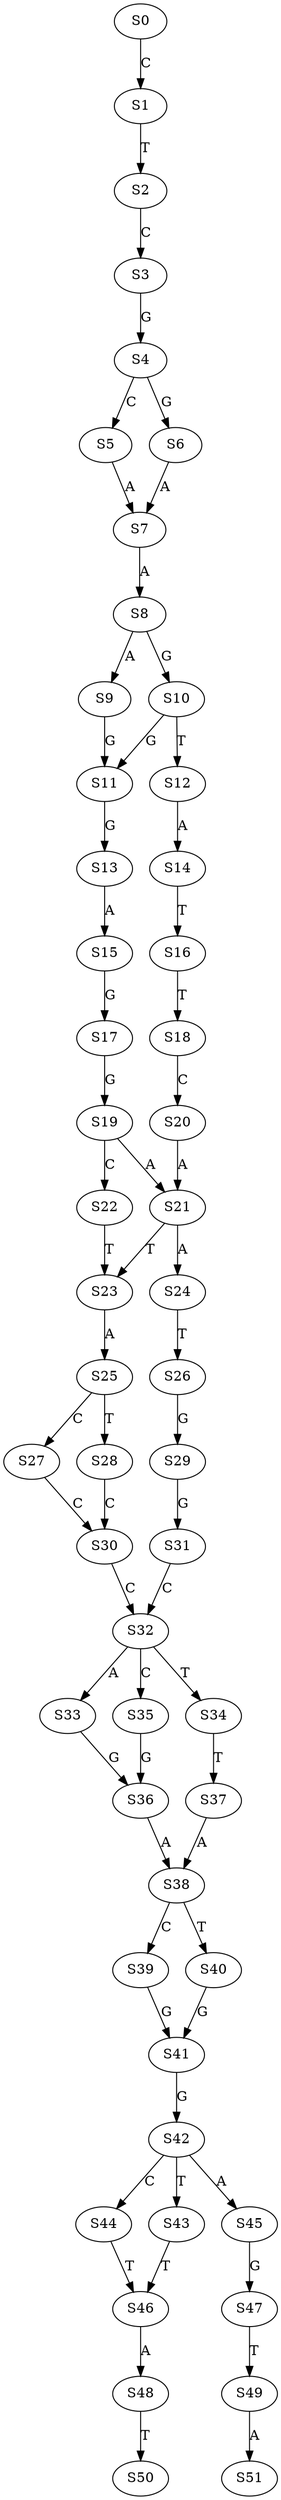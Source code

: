 strict digraph  {
	S0 -> S1 [ label = C ];
	S1 -> S2 [ label = T ];
	S2 -> S3 [ label = C ];
	S3 -> S4 [ label = G ];
	S4 -> S5 [ label = C ];
	S4 -> S6 [ label = G ];
	S5 -> S7 [ label = A ];
	S6 -> S7 [ label = A ];
	S7 -> S8 [ label = A ];
	S8 -> S9 [ label = A ];
	S8 -> S10 [ label = G ];
	S9 -> S11 [ label = G ];
	S10 -> S11 [ label = G ];
	S10 -> S12 [ label = T ];
	S11 -> S13 [ label = G ];
	S12 -> S14 [ label = A ];
	S13 -> S15 [ label = A ];
	S14 -> S16 [ label = T ];
	S15 -> S17 [ label = G ];
	S16 -> S18 [ label = T ];
	S17 -> S19 [ label = G ];
	S18 -> S20 [ label = C ];
	S19 -> S21 [ label = A ];
	S19 -> S22 [ label = C ];
	S20 -> S21 [ label = A ];
	S21 -> S23 [ label = T ];
	S21 -> S24 [ label = A ];
	S22 -> S23 [ label = T ];
	S23 -> S25 [ label = A ];
	S24 -> S26 [ label = T ];
	S25 -> S27 [ label = C ];
	S25 -> S28 [ label = T ];
	S26 -> S29 [ label = G ];
	S27 -> S30 [ label = C ];
	S28 -> S30 [ label = C ];
	S29 -> S31 [ label = G ];
	S30 -> S32 [ label = C ];
	S31 -> S32 [ label = C ];
	S32 -> S33 [ label = A ];
	S32 -> S34 [ label = T ];
	S32 -> S35 [ label = C ];
	S33 -> S36 [ label = G ];
	S34 -> S37 [ label = T ];
	S35 -> S36 [ label = G ];
	S36 -> S38 [ label = A ];
	S37 -> S38 [ label = A ];
	S38 -> S39 [ label = C ];
	S38 -> S40 [ label = T ];
	S39 -> S41 [ label = G ];
	S40 -> S41 [ label = G ];
	S41 -> S42 [ label = G ];
	S42 -> S43 [ label = T ];
	S42 -> S44 [ label = C ];
	S42 -> S45 [ label = A ];
	S43 -> S46 [ label = T ];
	S44 -> S46 [ label = T ];
	S45 -> S47 [ label = G ];
	S46 -> S48 [ label = A ];
	S47 -> S49 [ label = T ];
	S48 -> S50 [ label = T ];
	S49 -> S51 [ label = A ];
}
